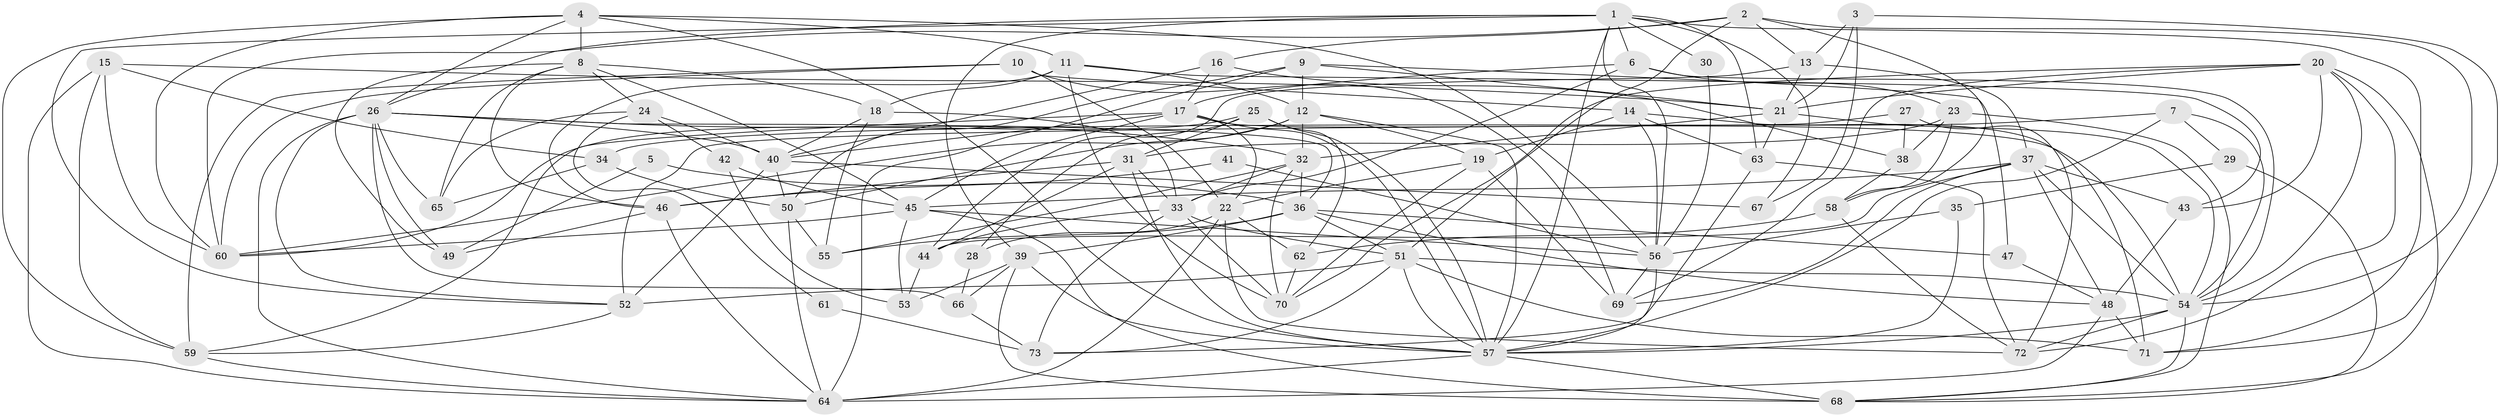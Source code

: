 // original degree distribution, {5: 0.14383561643835616, 3: 0.3424657534246575, 7: 0.04794520547945205, 4: 0.2876712328767123, 6: 0.0821917808219178, 2: 0.0821917808219178, 8: 0.0136986301369863}
// Generated by graph-tools (version 1.1) at 2025/02/03/09/25 03:02:00]
// undirected, 73 vertices, 205 edges
graph export_dot {
graph [start="1"]
  node [color=gray90,style=filled];
  1;
  2;
  3;
  4;
  5;
  6;
  7;
  8;
  9;
  10;
  11;
  12;
  13;
  14;
  15;
  16;
  17;
  18;
  19;
  20;
  21;
  22;
  23;
  24;
  25;
  26;
  27;
  28;
  29;
  30;
  31;
  32;
  33;
  34;
  35;
  36;
  37;
  38;
  39;
  40;
  41;
  42;
  43;
  44;
  45;
  46;
  47;
  48;
  49;
  50;
  51;
  52;
  53;
  54;
  55;
  56;
  57;
  58;
  59;
  60;
  61;
  62;
  63;
  64;
  65;
  66;
  67;
  68;
  69;
  70;
  71;
  72;
  73;
  1 -- 6 [weight=1.0];
  1 -- 26 [weight=1.0];
  1 -- 30 [weight=1.0];
  1 -- 39 [weight=1.0];
  1 -- 52 [weight=1.0];
  1 -- 56 [weight=1.0];
  1 -- 57 [weight=1.0];
  1 -- 63 [weight=1.0];
  1 -- 67 [weight=1.0];
  1 -- 71 [weight=1.0];
  2 -- 13 [weight=1.0];
  2 -- 16 [weight=1.0];
  2 -- 51 [weight=1.0];
  2 -- 54 [weight=1.0];
  2 -- 58 [weight=1.0];
  2 -- 60 [weight=1.0];
  3 -- 13 [weight=1.0];
  3 -- 21 [weight=1.0];
  3 -- 67 [weight=1.0];
  3 -- 71 [weight=1.0];
  4 -- 8 [weight=1.0];
  4 -- 11 [weight=1.0];
  4 -- 26 [weight=1.0];
  4 -- 56 [weight=1.0];
  4 -- 57 [weight=1.0];
  4 -- 59 [weight=1.0];
  4 -- 60 [weight=1.0];
  5 -- 36 [weight=1.0];
  5 -- 49 [weight=1.0];
  6 -- 17 [weight=1.0];
  6 -- 23 [weight=1.0];
  6 -- 33 [weight=1.0];
  6 -- 54 [weight=1.0];
  7 -- 29 [weight=1.0];
  7 -- 34 [weight=1.0];
  7 -- 54 [weight=1.0];
  7 -- 57 [weight=1.0];
  8 -- 18 [weight=1.0];
  8 -- 24 [weight=1.0];
  8 -- 45 [weight=1.0];
  8 -- 46 [weight=1.0];
  8 -- 49 [weight=1.0];
  8 -- 65 [weight=1.0];
  9 -- 12 [weight=1.0];
  9 -- 21 [weight=1.0];
  9 -- 47 [weight=1.0];
  9 -- 50 [weight=1.0];
  9 -- 64 [weight=1.0];
  10 -- 14 [weight=1.0];
  10 -- 22 [weight=1.0];
  10 -- 59 [weight=1.0];
  10 -- 60 [weight=1.0];
  10 -- 69 [weight=1.0];
  11 -- 12 [weight=1.0];
  11 -- 18 [weight=1.0];
  11 -- 43 [weight=1.0];
  11 -- 46 [weight=1.0];
  11 -- 70 [weight=2.0];
  12 -- 19 [weight=1.0];
  12 -- 32 [weight=1.0];
  12 -- 50 [weight=1.0];
  12 -- 57 [weight=1.0];
  12 -- 60 [weight=1.0];
  13 -- 21 [weight=1.0];
  13 -- 37 [weight=1.0];
  13 -- 44 [weight=1.0];
  14 -- 19 [weight=1.0];
  14 -- 56 [weight=1.0];
  14 -- 63 [weight=1.0];
  14 -- 71 [weight=1.0];
  15 -- 21 [weight=1.0];
  15 -- 34 [weight=1.0];
  15 -- 59 [weight=1.0];
  15 -- 60 [weight=1.0];
  15 -- 64 [weight=1.0];
  16 -- 17 [weight=1.0];
  16 -- 38 [weight=1.0];
  16 -- 40 [weight=1.0];
  17 -- 22 [weight=1.0];
  17 -- 40 [weight=1.0];
  17 -- 45 [weight=1.0];
  17 -- 54 [weight=1.0];
  17 -- 57 [weight=1.0];
  17 -- 59 [weight=1.0];
  18 -- 33 [weight=1.0];
  18 -- 40 [weight=1.0];
  18 -- 55 [weight=1.0];
  19 -- 22 [weight=1.0];
  19 -- 69 [weight=1.0];
  19 -- 70 [weight=1.0];
  20 -- 21 [weight=1.0];
  20 -- 43 [weight=1.0];
  20 -- 54 [weight=1.0];
  20 -- 68 [weight=1.0];
  20 -- 69 [weight=1.0];
  20 -- 70 [weight=1.0];
  20 -- 72 [weight=1.0];
  21 -- 32 [weight=1.0];
  21 -- 54 [weight=1.0];
  21 -- 63 [weight=1.0];
  22 -- 28 [weight=2.0];
  22 -- 62 [weight=1.0];
  22 -- 64 [weight=1.0];
  22 -- 72 [weight=1.0];
  23 -- 31 [weight=1.0];
  23 -- 38 [weight=1.0];
  23 -- 58 [weight=1.0];
  23 -- 68 [weight=1.0];
  24 -- 40 [weight=2.0];
  24 -- 42 [weight=1.0];
  24 -- 61 [weight=1.0];
  24 -- 65 [weight=1.0];
  25 -- 28 [weight=1.0];
  25 -- 31 [weight=1.0];
  25 -- 57 [weight=1.0];
  25 -- 60 [weight=1.0];
  25 -- 62 [weight=1.0];
  26 -- 32 [weight=1.0];
  26 -- 36 [weight=1.0];
  26 -- 40 [weight=1.0];
  26 -- 49 [weight=1.0];
  26 -- 52 [weight=1.0];
  26 -- 64 [weight=1.0];
  26 -- 65 [weight=1.0];
  26 -- 66 [weight=1.0];
  27 -- 38 [weight=1.0];
  27 -- 52 [weight=1.0];
  27 -- 72 [weight=1.0];
  28 -- 66 [weight=1.0];
  29 -- 35 [weight=1.0];
  29 -- 68 [weight=1.0];
  30 -- 56 [weight=1.0];
  31 -- 33 [weight=1.0];
  31 -- 44 [weight=1.0];
  31 -- 46 [weight=1.0];
  31 -- 57 [weight=2.0];
  32 -- 33 [weight=1.0];
  32 -- 36 [weight=1.0];
  32 -- 55 [weight=1.0];
  32 -- 70 [weight=1.0];
  33 -- 44 [weight=1.0];
  33 -- 51 [weight=1.0];
  33 -- 70 [weight=1.0];
  33 -- 73 [weight=1.0];
  34 -- 50 [weight=1.0];
  34 -- 65 [weight=1.0];
  35 -- 56 [weight=1.0];
  35 -- 57 [weight=1.0];
  36 -- 39 [weight=1.0];
  36 -- 47 [weight=2.0];
  36 -- 48 [weight=1.0];
  36 -- 51 [weight=1.0];
  36 -- 55 [weight=1.0];
  37 -- 43 [weight=1.0];
  37 -- 44 [weight=1.0];
  37 -- 45 [weight=1.0];
  37 -- 48 [weight=1.0];
  37 -- 54 [weight=1.0];
  37 -- 69 [weight=1.0];
  38 -- 58 [weight=2.0];
  39 -- 53 [weight=1.0];
  39 -- 57 [weight=1.0];
  39 -- 66 [weight=1.0];
  39 -- 68 [weight=1.0];
  40 -- 50 [weight=1.0];
  40 -- 52 [weight=1.0];
  40 -- 67 [weight=1.0];
  41 -- 46 [weight=1.0];
  41 -- 56 [weight=1.0];
  42 -- 45 [weight=1.0];
  42 -- 53 [weight=1.0];
  43 -- 48 [weight=1.0];
  44 -- 53 [weight=1.0];
  45 -- 53 [weight=1.0];
  45 -- 56 [weight=1.0];
  45 -- 60 [weight=1.0];
  45 -- 68 [weight=1.0];
  46 -- 49 [weight=1.0];
  46 -- 64 [weight=1.0];
  47 -- 48 [weight=1.0];
  48 -- 64 [weight=1.0];
  48 -- 71 [weight=1.0];
  50 -- 55 [weight=1.0];
  50 -- 64 [weight=1.0];
  51 -- 52 [weight=1.0];
  51 -- 54 [weight=1.0];
  51 -- 57 [weight=1.0];
  51 -- 71 [weight=2.0];
  51 -- 73 [weight=1.0];
  52 -- 59 [weight=1.0];
  54 -- 57 [weight=1.0];
  54 -- 68 [weight=1.0];
  54 -- 72 [weight=1.0];
  56 -- 57 [weight=1.0];
  56 -- 69 [weight=1.0];
  57 -- 64 [weight=2.0];
  57 -- 68 [weight=2.0];
  58 -- 62 [weight=1.0];
  58 -- 72 [weight=1.0];
  59 -- 64 [weight=1.0];
  61 -- 73 [weight=1.0];
  62 -- 70 [weight=2.0];
  63 -- 72 [weight=1.0];
  63 -- 73 [weight=1.0];
  66 -- 73 [weight=1.0];
}
